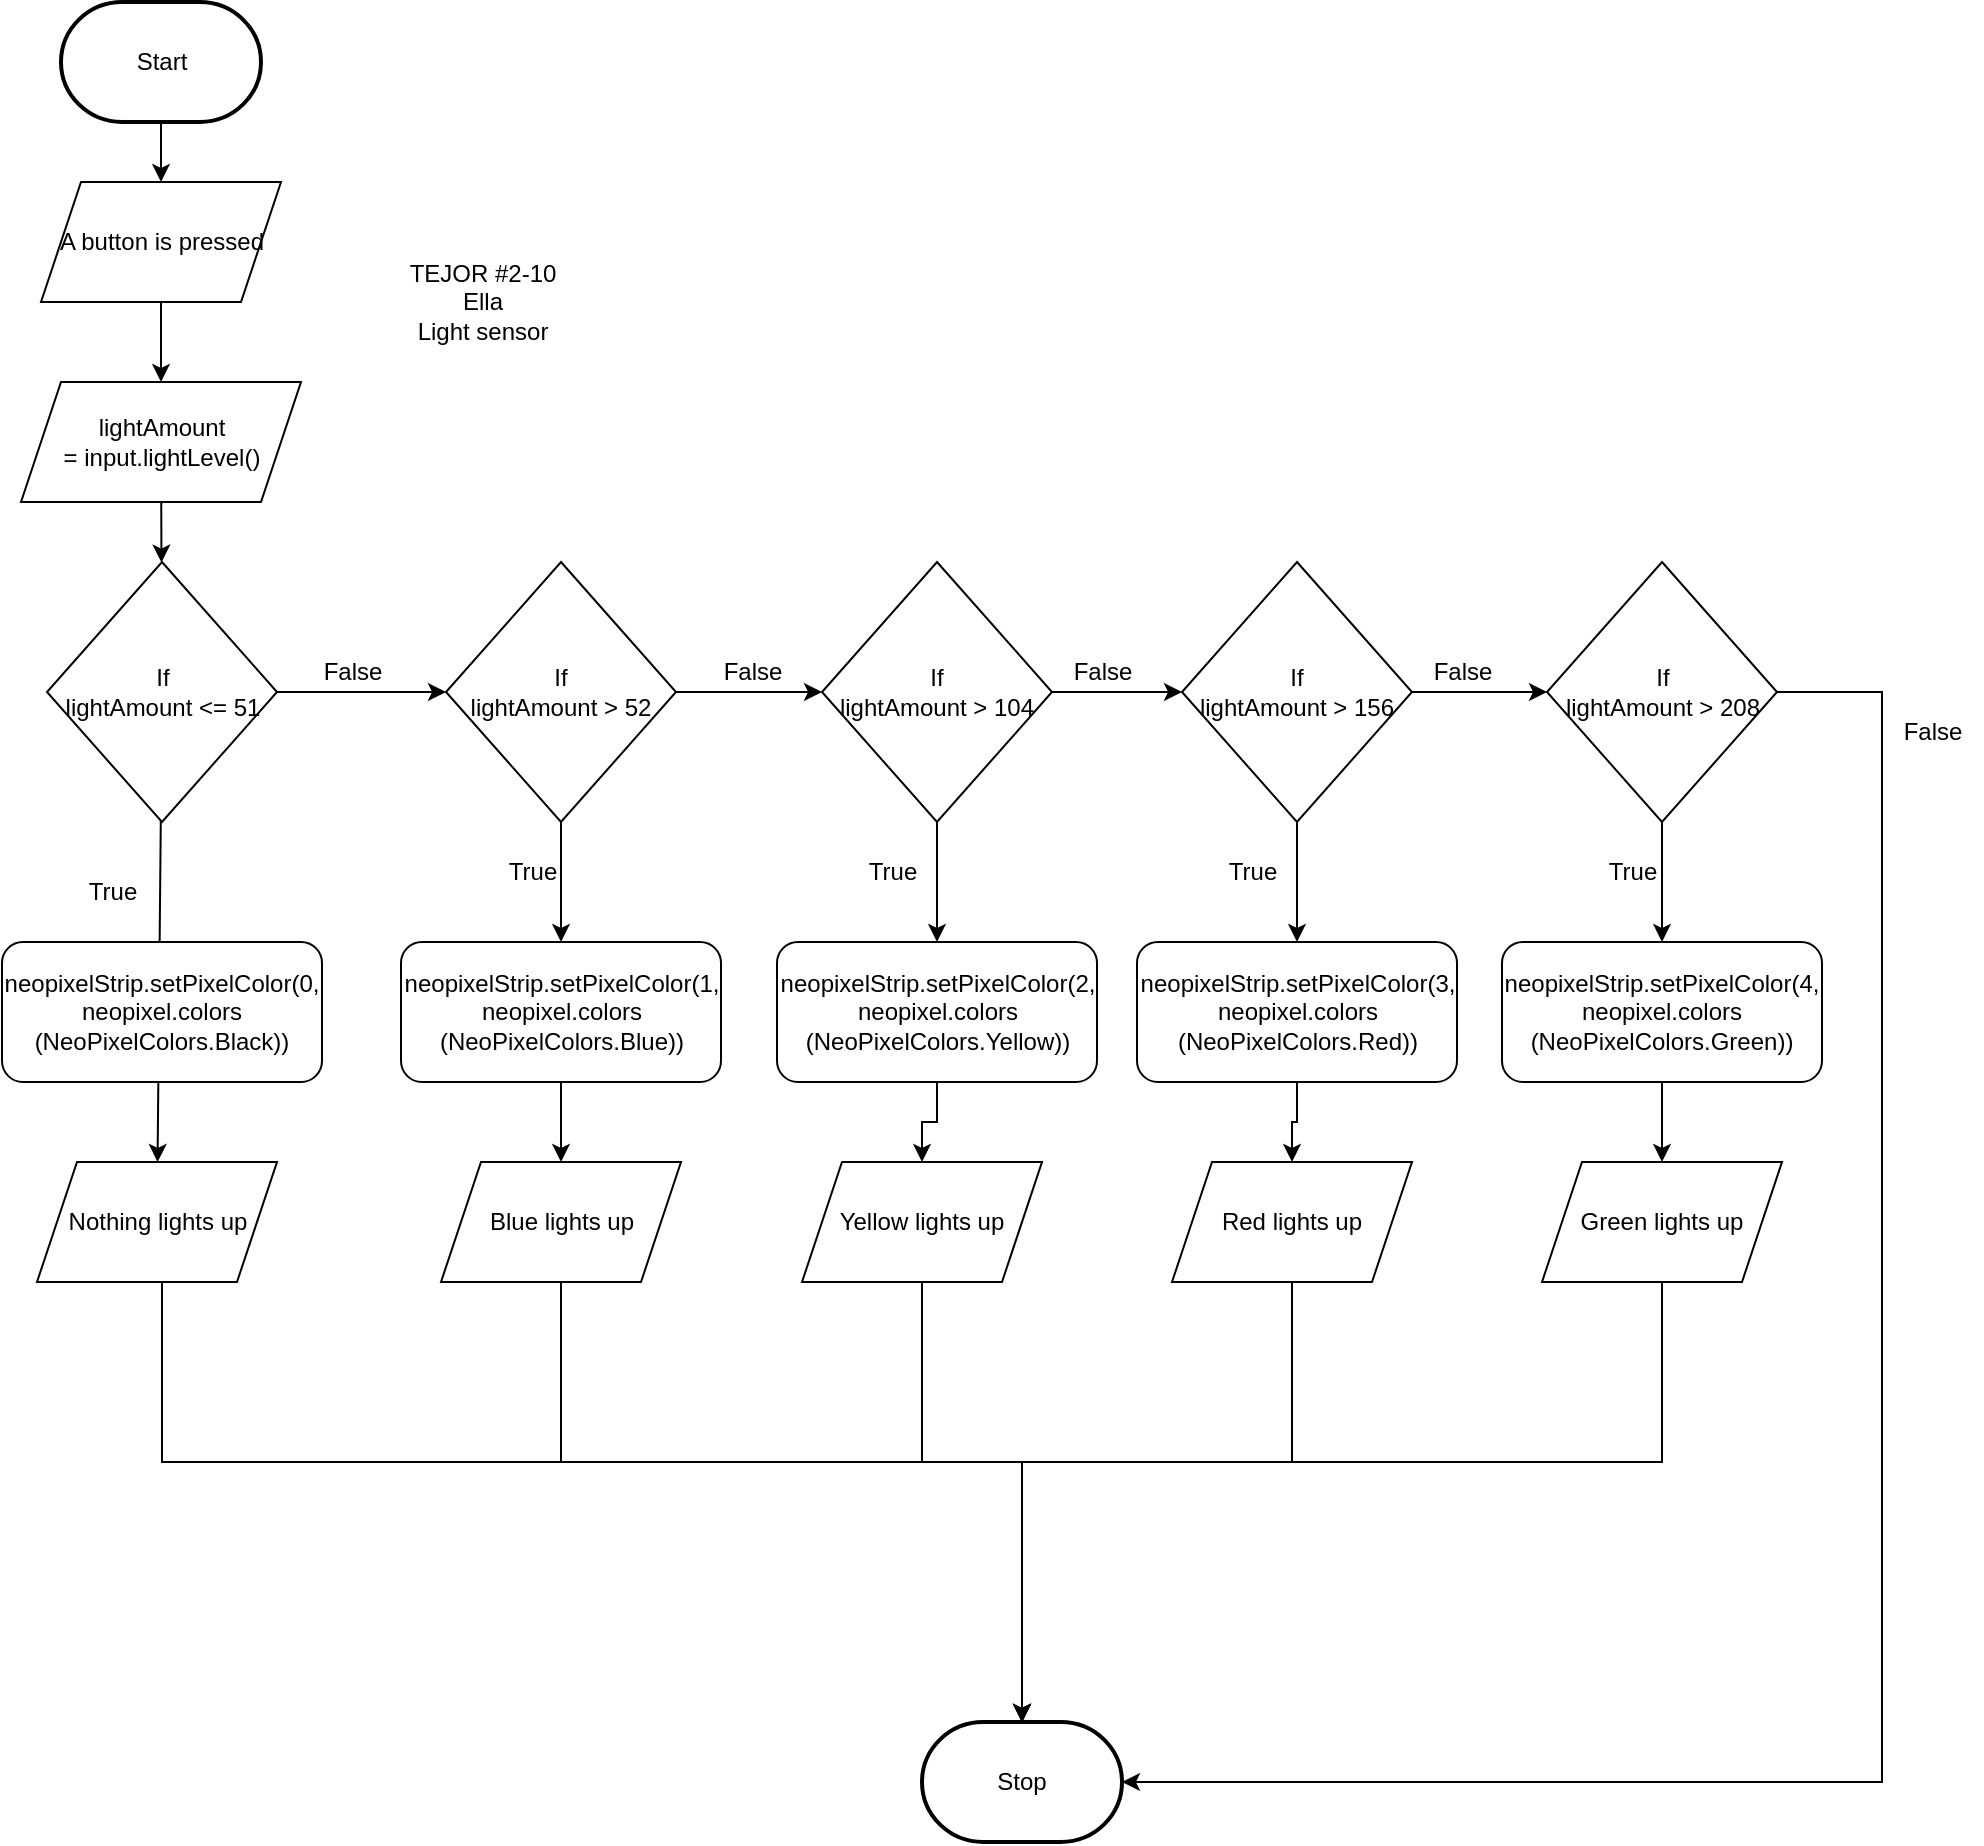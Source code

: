 <mxfile>
    <diagram id="HIP3nbAZw_EuaXWnEj3U" name="Page-1">
        <mxGraphModel dx="746" dy="412" grid="1" gridSize="10" guides="1" tooltips="1" connect="1" arrows="1" fold="1" page="1" pageScale="1" pageWidth="850" pageHeight="1100" math="0" shadow="0">
            <root>
                <mxCell id="0"/>
                <mxCell id="1" parent="0"/>
                <mxCell id="7" value="" style="edgeStyle=none;html=1;" parent="1" source="2" target="5" edge="1">
                    <mxGeometry relative="1" as="geometry"/>
                </mxCell>
                <mxCell id="2" value="Start" style="strokeWidth=2;html=1;shape=mxgraph.flowchart.terminator;whiteSpace=wrap;" parent="1" vertex="1">
                    <mxGeometry x="129.5" y="60" width="100" height="60" as="geometry"/>
                </mxCell>
                <mxCell id="3" value="Stop" style="strokeWidth=2;html=1;shape=mxgraph.flowchart.terminator;whiteSpace=wrap;" parent="1" vertex="1">
                    <mxGeometry x="560" y="920" width="100" height="60" as="geometry"/>
                </mxCell>
                <mxCell id="8" value="" style="edgeStyle=none;html=1;" parent="1" source="5" target="6" edge="1">
                    <mxGeometry relative="1" as="geometry"/>
                </mxCell>
                <mxCell id="5" value="A button is pressed" style="shape=parallelogram;perimeter=parallelogramPerimeter;whiteSpace=wrap;html=1;fixedSize=1;" parent="1" vertex="1">
                    <mxGeometry x="119.5" y="150" width="120" height="60" as="geometry"/>
                </mxCell>
                <mxCell id="10" value="" style="edgeStyle=none;html=1;" parent="1" source="6" target="9" edge="1">
                    <mxGeometry relative="1" as="geometry"/>
                </mxCell>
                <mxCell id="6" value="lightAmount =&amp;nbsp;input.lightLevel()" style="shape=parallelogram;perimeter=parallelogramPerimeter;whiteSpace=wrap;html=1;fixedSize=1;" parent="1" vertex="1">
                    <mxGeometry x="109.5" y="250" width="140" height="60" as="geometry"/>
                </mxCell>
                <mxCell id="12" value="" style="edgeStyle=none;html=1;" parent="1" source="9" target="11" edge="1">
                    <mxGeometry relative="1" as="geometry"/>
                </mxCell>
                <mxCell id="20" value="" style="edgeStyle=orthogonalEdgeStyle;rounded=0;html=1;" parent="1" source="9" target="17" edge="1">
                    <mxGeometry relative="1" as="geometry"/>
                </mxCell>
                <mxCell id="9" value="If&lt;br&gt;lightAmount &amp;lt;= 51" style="rhombus;whiteSpace=wrap;html=1;" parent="1" vertex="1">
                    <mxGeometry x="122.5" y="340" width="115" height="130" as="geometry"/>
                </mxCell>
                <mxCell id="14" style="edgeStyle=orthogonalEdgeStyle;html=1;entryX=0.5;entryY=0;entryDx=0;entryDy=0;entryPerimeter=0;rounded=0;" parent="1" source="11" target="3" edge="1">
                    <mxGeometry relative="1" as="geometry">
                        <Array as="points">
                            <mxPoint x="180" y="790"/>
                            <mxPoint x="610" y="790"/>
                        </Array>
                    </mxGeometry>
                </mxCell>
                <mxCell id="11" value="Nothing lights up" style="shape=parallelogram;perimeter=parallelogramPerimeter;whiteSpace=wrap;html=1;fixedSize=1;" parent="1" vertex="1">
                    <mxGeometry x="117.5" y="640" width="120" height="60" as="geometry"/>
                </mxCell>
                <mxCell id="13" value="True" style="text;html=1;align=center;verticalAlign=middle;resizable=0;points=[];autosize=1;strokeColor=none;fillColor=none;" parent="1" vertex="1">
                    <mxGeometry x="129.5" y="490" width="50" height="30" as="geometry"/>
                </mxCell>
                <mxCell id="23" value="" style="edgeStyle=orthogonalEdgeStyle;rounded=0;html=1;" parent="1" source="17" target="22" edge="1">
                    <mxGeometry relative="1" as="geometry"/>
                </mxCell>
                <mxCell id="30" value="" style="edgeStyle=orthogonalEdgeStyle;rounded=0;html=1;" parent="1" source="17" target="29" edge="1">
                    <mxGeometry relative="1" as="geometry"/>
                </mxCell>
                <mxCell id="17" value="If&lt;br&gt;lightAmount &amp;gt; 52" style="rhombus;whiteSpace=wrap;html=1;" parent="1" vertex="1">
                    <mxGeometry x="322" y="340" width="115" height="130" as="geometry"/>
                </mxCell>
                <mxCell id="19" value="neopixelStrip.setPixelColor(0, neopixel.colors&lt;br&gt;(NeoPixelColors.Black))" style="rounded=1;whiteSpace=wrap;html=1;" parent="1" vertex="1">
                    <mxGeometry x="100" y="530" width="160" height="70" as="geometry"/>
                </mxCell>
                <mxCell id="21" value="False" style="text;html=1;align=center;verticalAlign=middle;resizable=0;points=[];autosize=1;strokeColor=none;fillColor=none;" parent="1" vertex="1">
                    <mxGeometry x="249.5" y="380" width="50" height="30" as="geometry"/>
                </mxCell>
                <mxCell id="38" value="" style="edgeStyle=orthogonalEdgeStyle;rounded=0;html=1;" parent="1" source="22" target="25" edge="1">
                    <mxGeometry relative="1" as="geometry"/>
                </mxCell>
                <mxCell id="22" value="neopixelStrip.setPixelColor(1, neopixel.colors&lt;br&gt;(NeoPixelColors.Blue))" style="rounded=1;whiteSpace=wrap;html=1;" parent="1" vertex="1">
                    <mxGeometry x="299.5" y="530" width="160" height="70" as="geometry"/>
                </mxCell>
                <mxCell id="24" value="True" style="text;html=1;align=center;verticalAlign=middle;resizable=0;points=[];autosize=1;strokeColor=none;fillColor=none;" parent="1" vertex="1">
                    <mxGeometry x="339.5" y="480" width="50" height="30" as="geometry"/>
                </mxCell>
                <mxCell id="52" style="edgeStyle=orthogonalEdgeStyle;rounded=0;html=1;exitX=0.5;exitY=1;exitDx=0;exitDy=0;entryX=0.5;entryY=0;entryDx=0;entryDy=0;entryPerimeter=0;" parent="1" source="25" target="3" edge="1">
                    <mxGeometry relative="1" as="geometry">
                        <Array as="points">
                            <mxPoint x="380" y="790"/>
                            <mxPoint x="610" y="790"/>
                        </Array>
                    </mxGeometry>
                </mxCell>
                <mxCell id="25" value="Blue lights up" style="shape=parallelogram;perimeter=parallelogramPerimeter;whiteSpace=wrap;html=1;fixedSize=1;" parent="1" vertex="1">
                    <mxGeometry x="319.5" y="640" width="120" height="60" as="geometry"/>
                </mxCell>
                <mxCell id="33" value="" style="edgeStyle=orthogonalEdgeStyle;rounded=0;html=1;" parent="1" source="29" target="31" edge="1">
                    <mxGeometry relative="1" as="geometry"/>
                </mxCell>
                <mxCell id="42" value="" style="edgeStyle=orthogonalEdgeStyle;rounded=0;html=1;" parent="1" source="29" target="39" edge="1">
                    <mxGeometry relative="1" as="geometry"/>
                </mxCell>
                <mxCell id="29" value="If&lt;br&gt;lightAmount &amp;gt; 104" style="rhombus;whiteSpace=wrap;html=1;" parent="1" vertex="1">
                    <mxGeometry x="510" y="340" width="115" height="130" as="geometry"/>
                </mxCell>
                <mxCell id="34" value="" style="edgeStyle=orthogonalEdgeStyle;rounded=0;html=1;" parent="1" source="31" target="32" edge="1">
                    <mxGeometry relative="1" as="geometry"/>
                </mxCell>
                <mxCell id="43" value="" style="edgeStyle=orthogonalEdgeStyle;rounded=0;html=1;" parent="1" source="31" target="40" edge="1">
                    <mxGeometry relative="1" as="geometry"/>
                </mxCell>
                <mxCell id="31" value="If&lt;br&gt;lightAmount &amp;gt; 156" style="rhombus;whiteSpace=wrap;html=1;" parent="1" vertex="1">
                    <mxGeometry x="690" y="340" width="115" height="130" as="geometry"/>
                </mxCell>
                <mxCell id="44" value="" style="edgeStyle=orthogonalEdgeStyle;rounded=0;html=1;" parent="1" source="32" target="41" edge="1">
                    <mxGeometry relative="1" as="geometry"/>
                </mxCell>
                <mxCell id="60" style="edgeStyle=orthogonalEdgeStyle;html=1;exitX=1;exitY=0.5;exitDx=0;exitDy=0;rounded=0;entryX=1;entryY=0.5;entryDx=0;entryDy=0;entryPerimeter=0;" parent="1" source="32" target="3" edge="1">
                    <mxGeometry relative="1" as="geometry">
                        <mxPoint x="1060" y="950" as="targetPoint"/>
                        <Array as="points">
                            <mxPoint x="1040" y="405"/>
                            <mxPoint x="1040" y="950"/>
                        </Array>
                    </mxGeometry>
                </mxCell>
                <mxCell id="32" value="If&lt;br&gt;lightAmount &amp;gt; 208" style="rhombus;whiteSpace=wrap;html=1;" parent="1" vertex="1">
                    <mxGeometry x="872.5" y="340" width="115" height="130" as="geometry"/>
                </mxCell>
                <mxCell id="35" value="False" style="text;html=1;align=center;verticalAlign=middle;resizable=0;points=[];autosize=1;strokeColor=none;fillColor=none;" parent="1" vertex="1">
                    <mxGeometry x="450" y="380" width="50" height="30" as="geometry"/>
                </mxCell>
                <mxCell id="36" value="False" style="text;html=1;align=center;verticalAlign=middle;resizable=0;points=[];autosize=1;strokeColor=none;fillColor=none;" parent="1" vertex="1">
                    <mxGeometry x="625" y="380" width="50" height="30" as="geometry"/>
                </mxCell>
                <mxCell id="37" value="False" style="text;html=1;align=center;verticalAlign=middle;resizable=0;points=[];autosize=1;strokeColor=none;fillColor=none;" parent="1" vertex="1">
                    <mxGeometry x="805" y="380" width="50" height="30" as="geometry"/>
                </mxCell>
                <mxCell id="53" value="" style="edgeStyle=orthogonalEdgeStyle;rounded=0;html=1;" parent="1" source="39" target="46" edge="1">
                    <mxGeometry relative="1" as="geometry"/>
                </mxCell>
                <mxCell id="39" value="neopixelStrip.setPixelColor(2, neopixel.colors&lt;br&gt;(NeoPixelColors.Yellow))" style="rounded=1;whiteSpace=wrap;html=1;" parent="1" vertex="1">
                    <mxGeometry x="487.5" y="530" width="160" height="70" as="geometry"/>
                </mxCell>
                <mxCell id="54" value="" style="edgeStyle=orthogonalEdgeStyle;rounded=0;html=1;" parent="1" source="40" target="47" edge="1">
                    <mxGeometry relative="1" as="geometry"/>
                </mxCell>
                <mxCell id="40" value="neopixelStrip.setPixelColor(3, neopixel.colors&lt;br&gt;(NeoPixelColors.Red))" style="rounded=1;whiteSpace=wrap;html=1;" parent="1" vertex="1">
                    <mxGeometry x="667.5" y="530" width="160" height="70" as="geometry"/>
                </mxCell>
                <mxCell id="55" value="" style="edgeStyle=orthogonalEdgeStyle;rounded=0;html=1;" parent="1" source="41" target="48" edge="1">
                    <mxGeometry relative="1" as="geometry"/>
                </mxCell>
                <mxCell id="41" value="neopixelStrip.setPixelColor(4, neopixel.colors&lt;br&gt;(NeoPixelColors.Green))" style="rounded=1;whiteSpace=wrap;html=1;" parent="1" vertex="1">
                    <mxGeometry x="850" y="530" width="160" height="70" as="geometry"/>
                </mxCell>
                <mxCell id="51" style="edgeStyle=orthogonalEdgeStyle;rounded=0;html=1;exitX=0.5;exitY=1;exitDx=0;exitDy=0;entryX=0.5;entryY=0;entryDx=0;entryDy=0;entryPerimeter=0;" parent="1" source="46" target="3" edge="1">
                    <mxGeometry relative="1" as="geometry">
                        <Array as="points">
                            <mxPoint x="560" y="790"/>
                            <mxPoint x="610" y="790"/>
                        </Array>
                    </mxGeometry>
                </mxCell>
                <mxCell id="46" value="Yellow lights up" style="shape=parallelogram;perimeter=parallelogramPerimeter;whiteSpace=wrap;html=1;fixedSize=1;" parent="1" vertex="1">
                    <mxGeometry x="500" y="640" width="120" height="60" as="geometry"/>
                </mxCell>
                <mxCell id="50" style="edgeStyle=orthogonalEdgeStyle;rounded=0;html=1;" parent="1" source="47" edge="1">
                    <mxGeometry relative="1" as="geometry">
                        <mxPoint x="610" y="920" as="targetPoint"/>
                        <Array as="points">
                            <mxPoint x="745" y="790"/>
                            <mxPoint x="610" y="790"/>
                        </Array>
                    </mxGeometry>
                </mxCell>
                <mxCell id="47" value="Red lights up" style="shape=parallelogram;perimeter=parallelogramPerimeter;whiteSpace=wrap;html=1;fixedSize=1;" parent="1" vertex="1">
                    <mxGeometry x="685" y="640" width="120" height="60" as="geometry"/>
                </mxCell>
                <mxCell id="49" style="edgeStyle=orthogonalEdgeStyle;rounded=0;html=1;exitX=0.5;exitY=1;exitDx=0;exitDy=0;" parent="1" source="48" edge="1">
                    <mxGeometry relative="1" as="geometry">
                        <mxPoint x="610" y="920" as="targetPoint"/>
                        <Array as="points">
                            <mxPoint x="930" y="790"/>
                            <mxPoint x="610" y="790"/>
                        </Array>
                    </mxGeometry>
                </mxCell>
                <mxCell id="48" value="Green lights up" style="shape=parallelogram;perimeter=parallelogramPerimeter;whiteSpace=wrap;html=1;fixedSize=1;" parent="1" vertex="1">
                    <mxGeometry x="870" y="640" width="120" height="60" as="geometry"/>
                </mxCell>
                <mxCell id="56" value="TEJOR #2-10&lt;br&gt;Ella&lt;br&gt;Light sensor" style="text;html=1;align=center;verticalAlign=middle;resizable=0;points=[];autosize=1;strokeColor=none;fillColor=none;" parent="1" vertex="1">
                    <mxGeometry x="290" y="180" width="100" height="60" as="geometry"/>
                </mxCell>
                <mxCell id="57" value="True" style="text;html=1;align=center;verticalAlign=middle;resizable=0;points=[];autosize=1;strokeColor=none;fillColor=none;" parent="1" vertex="1">
                    <mxGeometry x="520" y="480" width="50" height="30" as="geometry"/>
                </mxCell>
                <mxCell id="58" value="True" style="text;html=1;align=center;verticalAlign=middle;resizable=0;points=[];autosize=1;strokeColor=none;fillColor=none;" parent="1" vertex="1">
                    <mxGeometry x="700" y="480" width="50" height="30" as="geometry"/>
                </mxCell>
                <mxCell id="59" value="True" style="text;html=1;align=center;verticalAlign=middle;resizable=0;points=[];autosize=1;strokeColor=none;fillColor=none;" parent="1" vertex="1">
                    <mxGeometry x="890" y="480" width="50" height="30" as="geometry"/>
                </mxCell>
                <mxCell id="61" value="False" style="text;html=1;align=center;verticalAlign=middle;resizable=0;points=[];autosize=1;strokeColor=none;fillColor=none;" parent="1" vertex="1">
                    <mxGeometry x="1040" y="410" width="50" height="30" as="geometry"/>
                </mxCell>
            </root>
        </mxGraphModel>
    </diagram>
</mxfile>